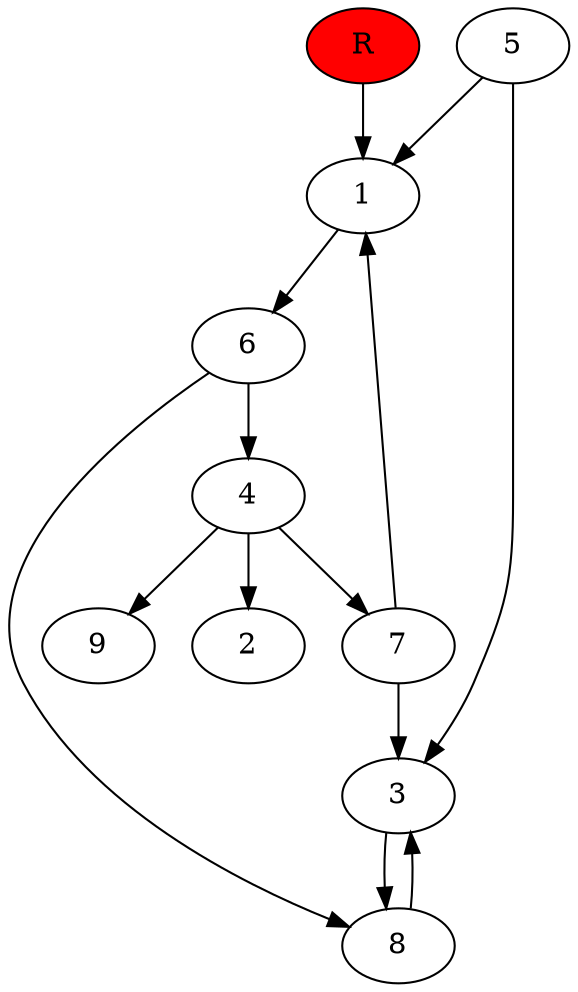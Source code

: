 digraph prb41932 {
	1
	2
	3
	4
	5
	6
	7
	8
	R [fillcolor="#ff0000" style=filled]
	1 -> 6
	3 -> 8
	4 -> 2
	4 -> 7
	4 -> 9
	5 -> 1
	5 -> 3
	6 -> 4
	6 -> 8
	7 -> 1
	7 -> 3
	8 -> 3
	R -> 1
}
